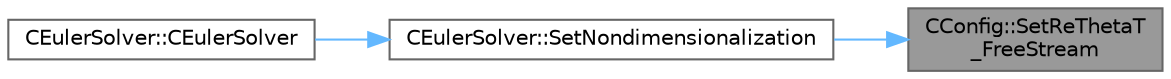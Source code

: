 digraph "CConfig::SetReThetaT_FreeStream"
{
 // LATEX_PDF_SIZE
  bgcolor="transparent";
  edge [fontname=Helvetica,fontsize=10,labelfontname=Helvetica,labelfontsize=10];
  node [fontname=Helvetica,fontsize=10,shape=box,height=0.2,width=0.4];
  rankdir="RL";
  Node1 [id="Node000001",label="CConfig::SetReThetaT\l_FreeStream",height=0.2,width=0.4,color="gray40", fillcolor="grey60", style="filled", fontcolor="black",tooltip="Set the freestream momentum thickness Reynolds number."];
  Node1 -> Node2 [id="edge1_Node000001_Node000002",dir="back",color="steelblue1",style="solid",tooltip=" "];
  Node2 [id="Node000002",label="CEulerSolver::SetNondimensionalization",height=0.2,width=0.4,color="grey40", fillcolor="white", style="filled",URL="$classCEulerSolver.html#a1c633d6e77fefb2e76308e2ba0af0c2c",tooltip="Set the solver nondimensionalization."];
  Node2 -> Node3 [id="edge2_Node000002_Node000003",dir="back",color="steelblue1",style="solid",tooltip=" "];
  Node3 [id="Node000003",label="CEulerSolver::CEulerSolver",height=0.2,width=0.4,color="grey40", fillcolor="white", style="filled",URL="$classCEulerSolver.html#acb987947b2e76a9900605cb5fee72460",tooltip="Main constructor of this class."];
}
